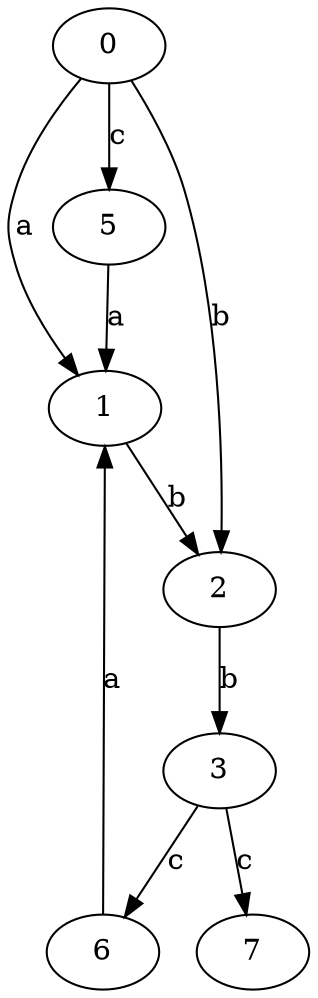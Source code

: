 strict digraph  {
0;
1;
2;
3;
5;
6;
7;
0 -> 1  [label=a];
0 -> 2  [label=b];
0 -> 5  [label=c];
1 -> 2  [label=b];
2 -> 3  [label=b];
3 -> 6  [label=c];
3 -> 7  [label=c];
5 -> 1  [label=a];
6 -> 1  [label=a];
}
